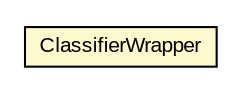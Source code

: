 #!/usr/local/bin/dot
#
# Class diagram 
# Generated by UMLGraph version 5.3 (http://www.umlgraph.org/)
#

digraph G {
	edge [fontname="arial",fontsize=10,labelfontname="arial",labelfontsize=10];
	node [fontname="arial",fontsize=10,shape=plaintext];
	nodesep=0.25;
	ranksep=0.5;
	// context.arch.discoverer.query.ClassifierWrapper
	c116277 [label=<<table title="context.arch.discoverer.query.ClassifierWrapper" border="0" cellborder="1" cellspacing="0" cellpadding="2" port="p" bgcolor="lemonChiffon" href="./ClassifierWrapper.html">
		<tr><td><table border="0" cellspacing="0" cellpadding="1">
<tr><td align="center" balign="center"> ClassifierWrapper </td></tr>
		</table></td></tr>
		</table>>, fontname="arial", fontcolor="black", fontsize=10.0];
}

